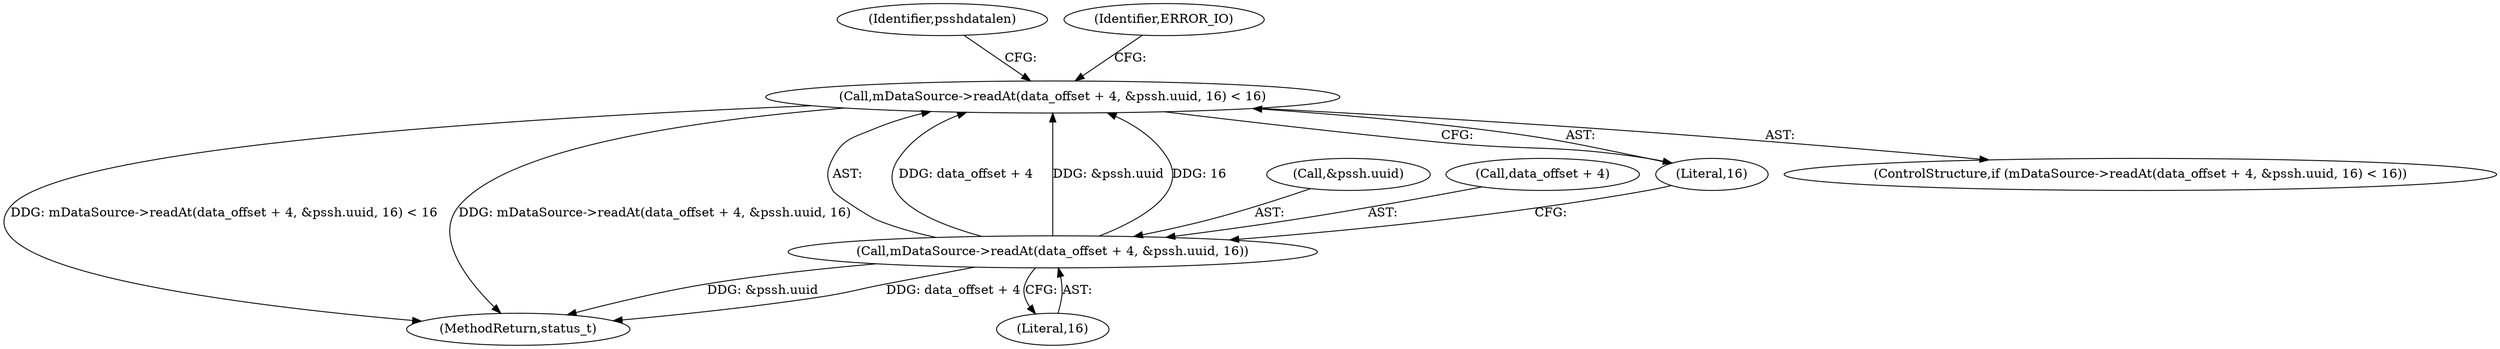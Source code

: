 digraph "0_Android_8a3a2f6ea7defe1a81bb32b3c9f3537f84749b9d@API" {
"1001192" [label="(Call,mDataSource->readAt(data_offset + 4, &pssh.uuid, 16) < 16)"];
"1001193" [label="(Call,mDataSource->readAt(data_offset + 4, &pssh.uuid, 16))"];
"1001197" [label="(Call,&pssh.uuid)"];
"1001192" [label="(Call,mDataSource->readAt(data_offset + 4, &pssh.uuid, 16) < 16)"];
"1001201" [label="(Literal,16)"];
"1003923" [label="(MethodReturn,status_t)"];
"1001208" [label="(Identifier,psshdatalen)"];
"1001194" [label="(Call,data_offset + 4)"];
"1001191" [label="(ControlStructure,if (mDataSource->readAt(data_offset + 4, &pssh.uuid, 16) < 16))"];
"1001205" [label="(Identifier,ERROR_IO)"];
"1001202" [label="(Literal,16)"];
"1001193" [label="(Call,mDataSource->readAt(data_offset + 4, &pssh.uuid, 16))"];
"1001192" -> "1001191"  [label="AST: "];
"1001192" -> "1001202"  [label="CFG: "];
"1001193" -> "1001192"  [label="AST: "];
"1001202" -> "1001192"  [label="AST: "];
"1001205" -> "1001192"  [label="CFG: "];
"1001208" -> "1001192"  [label="CFG: "];
"1001192" -> "1003923"  [label="DDG: mDataSource->readAt(data_offset + 4, &pssh.uuid, 16) < 16"];
"1001192" -> "1003923"  [label="DDG: mDataSource->readAt(data_offset + 4, &pssh.uuid, 16)"];
"1001193" -> "1001192"  [label="DDG: data_offset + 4"];
"1001193" -> "1001192"  [label="DDG: &pssh.uuid"];
"1001193" -> "1001192"  [label="DDG: 16"];
"1001193" -> "1001201"  [label="CFG: "];
"1001194" -> "1001193"  [label="AST: "];
"1001197" -> "1001193"  [label="AST: "];
"1001201" -> "1001193"  [label="AST: "];
"1001202" -> "1001193"  [label="CFG: "];
"1001193" -> "1003923"  [label="DDG: &pssh.uuid"];
"1001193" -> "1003923"  [label="DDG: data_offset + 4"];
}
